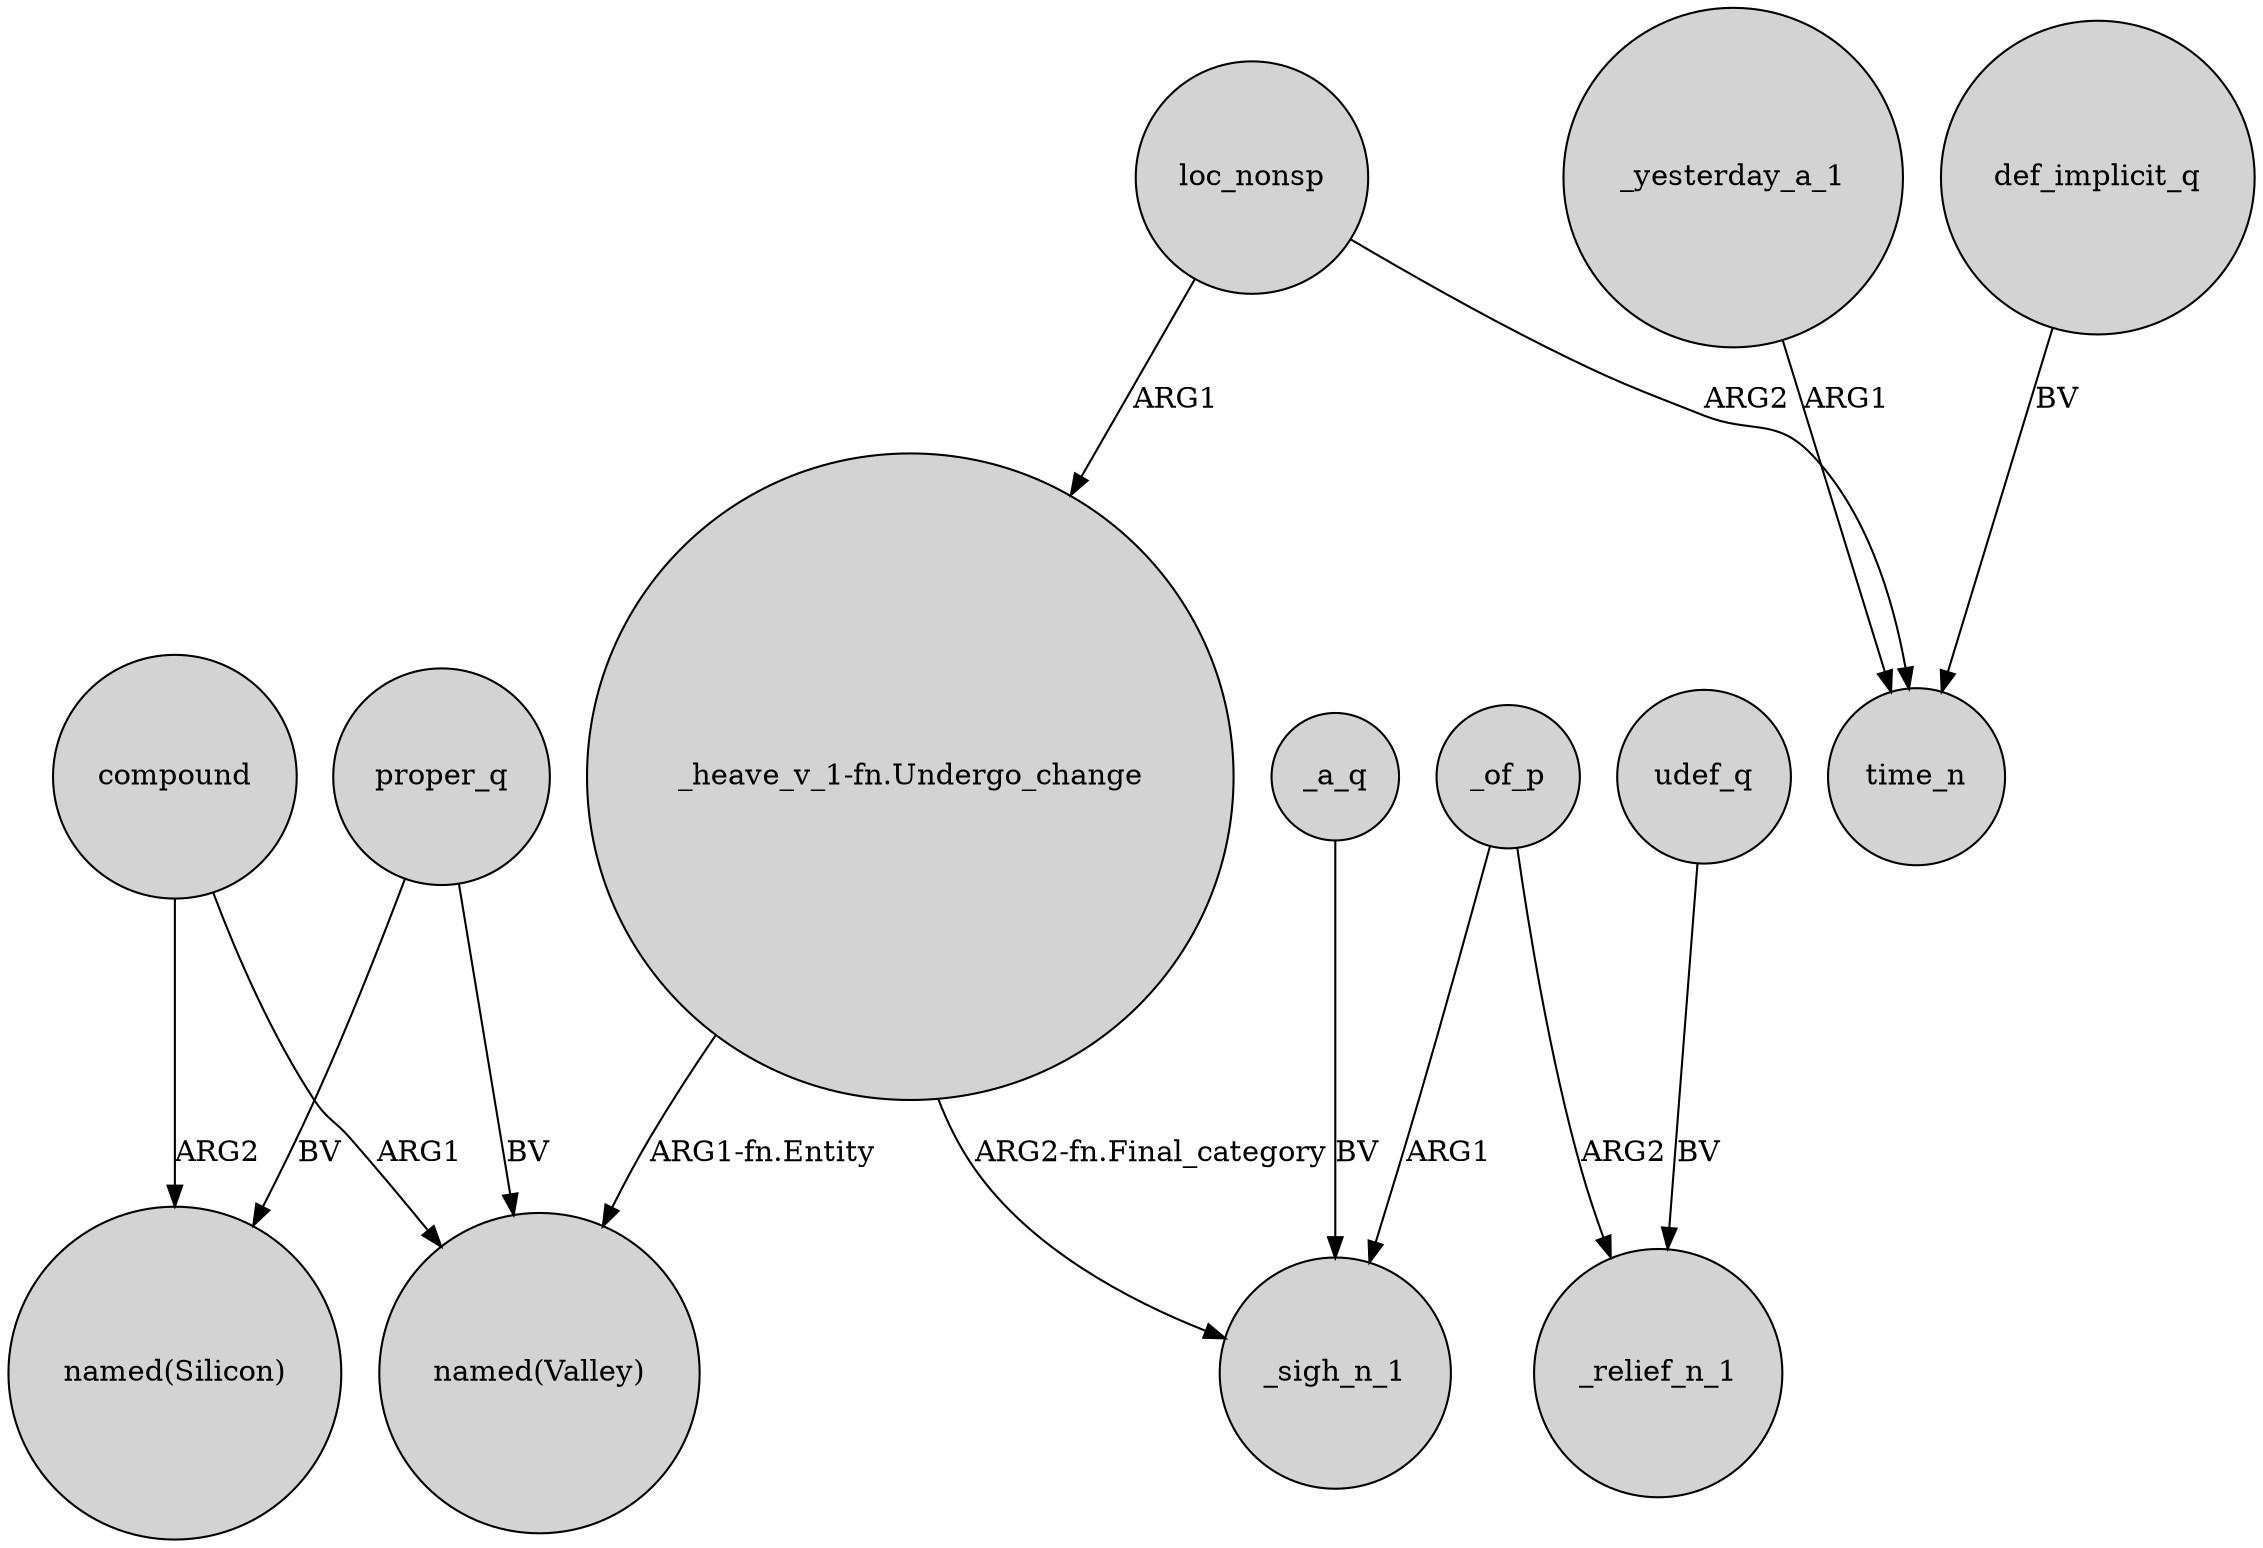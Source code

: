 digraph {
	node [shape=circle style=filled]
	proper_q -> "named(Valley)" [label=BV]
	_of_p -> _relief_n_1 [label=ARG2]
	_yesterday_a_1 -> time_n [label=ARG1]
	udef_q -> _relief_n_1 [label=BV]
	loc_nonsp -> time_n [label=ARG2]
	compound -> "named(Valley)" [label=ARG1]
	_of_p -> _sigh_n_1 [label=ARG1]
	compound -> "named(Silicon)" [label=ARG2]
	proper_q -> "named(Silicon)" [label=BV]
	_a_q -> _sigh_n_1 [label=BV]
	"_heave_v_1-fn.Undergo_change" -> "named(Valley)" [label="ARG1-fn.Entity"]
	def_implicit_q -> time_n [label=BV]
	loc_nonsp -> "_heave_v_1-fn.Undergo_change" [label=ARG1]
	"_heave_v_1-fn.Undergo_change" -> _sigh_n_1 [label="ARG2-fn.Final_category"]
}
